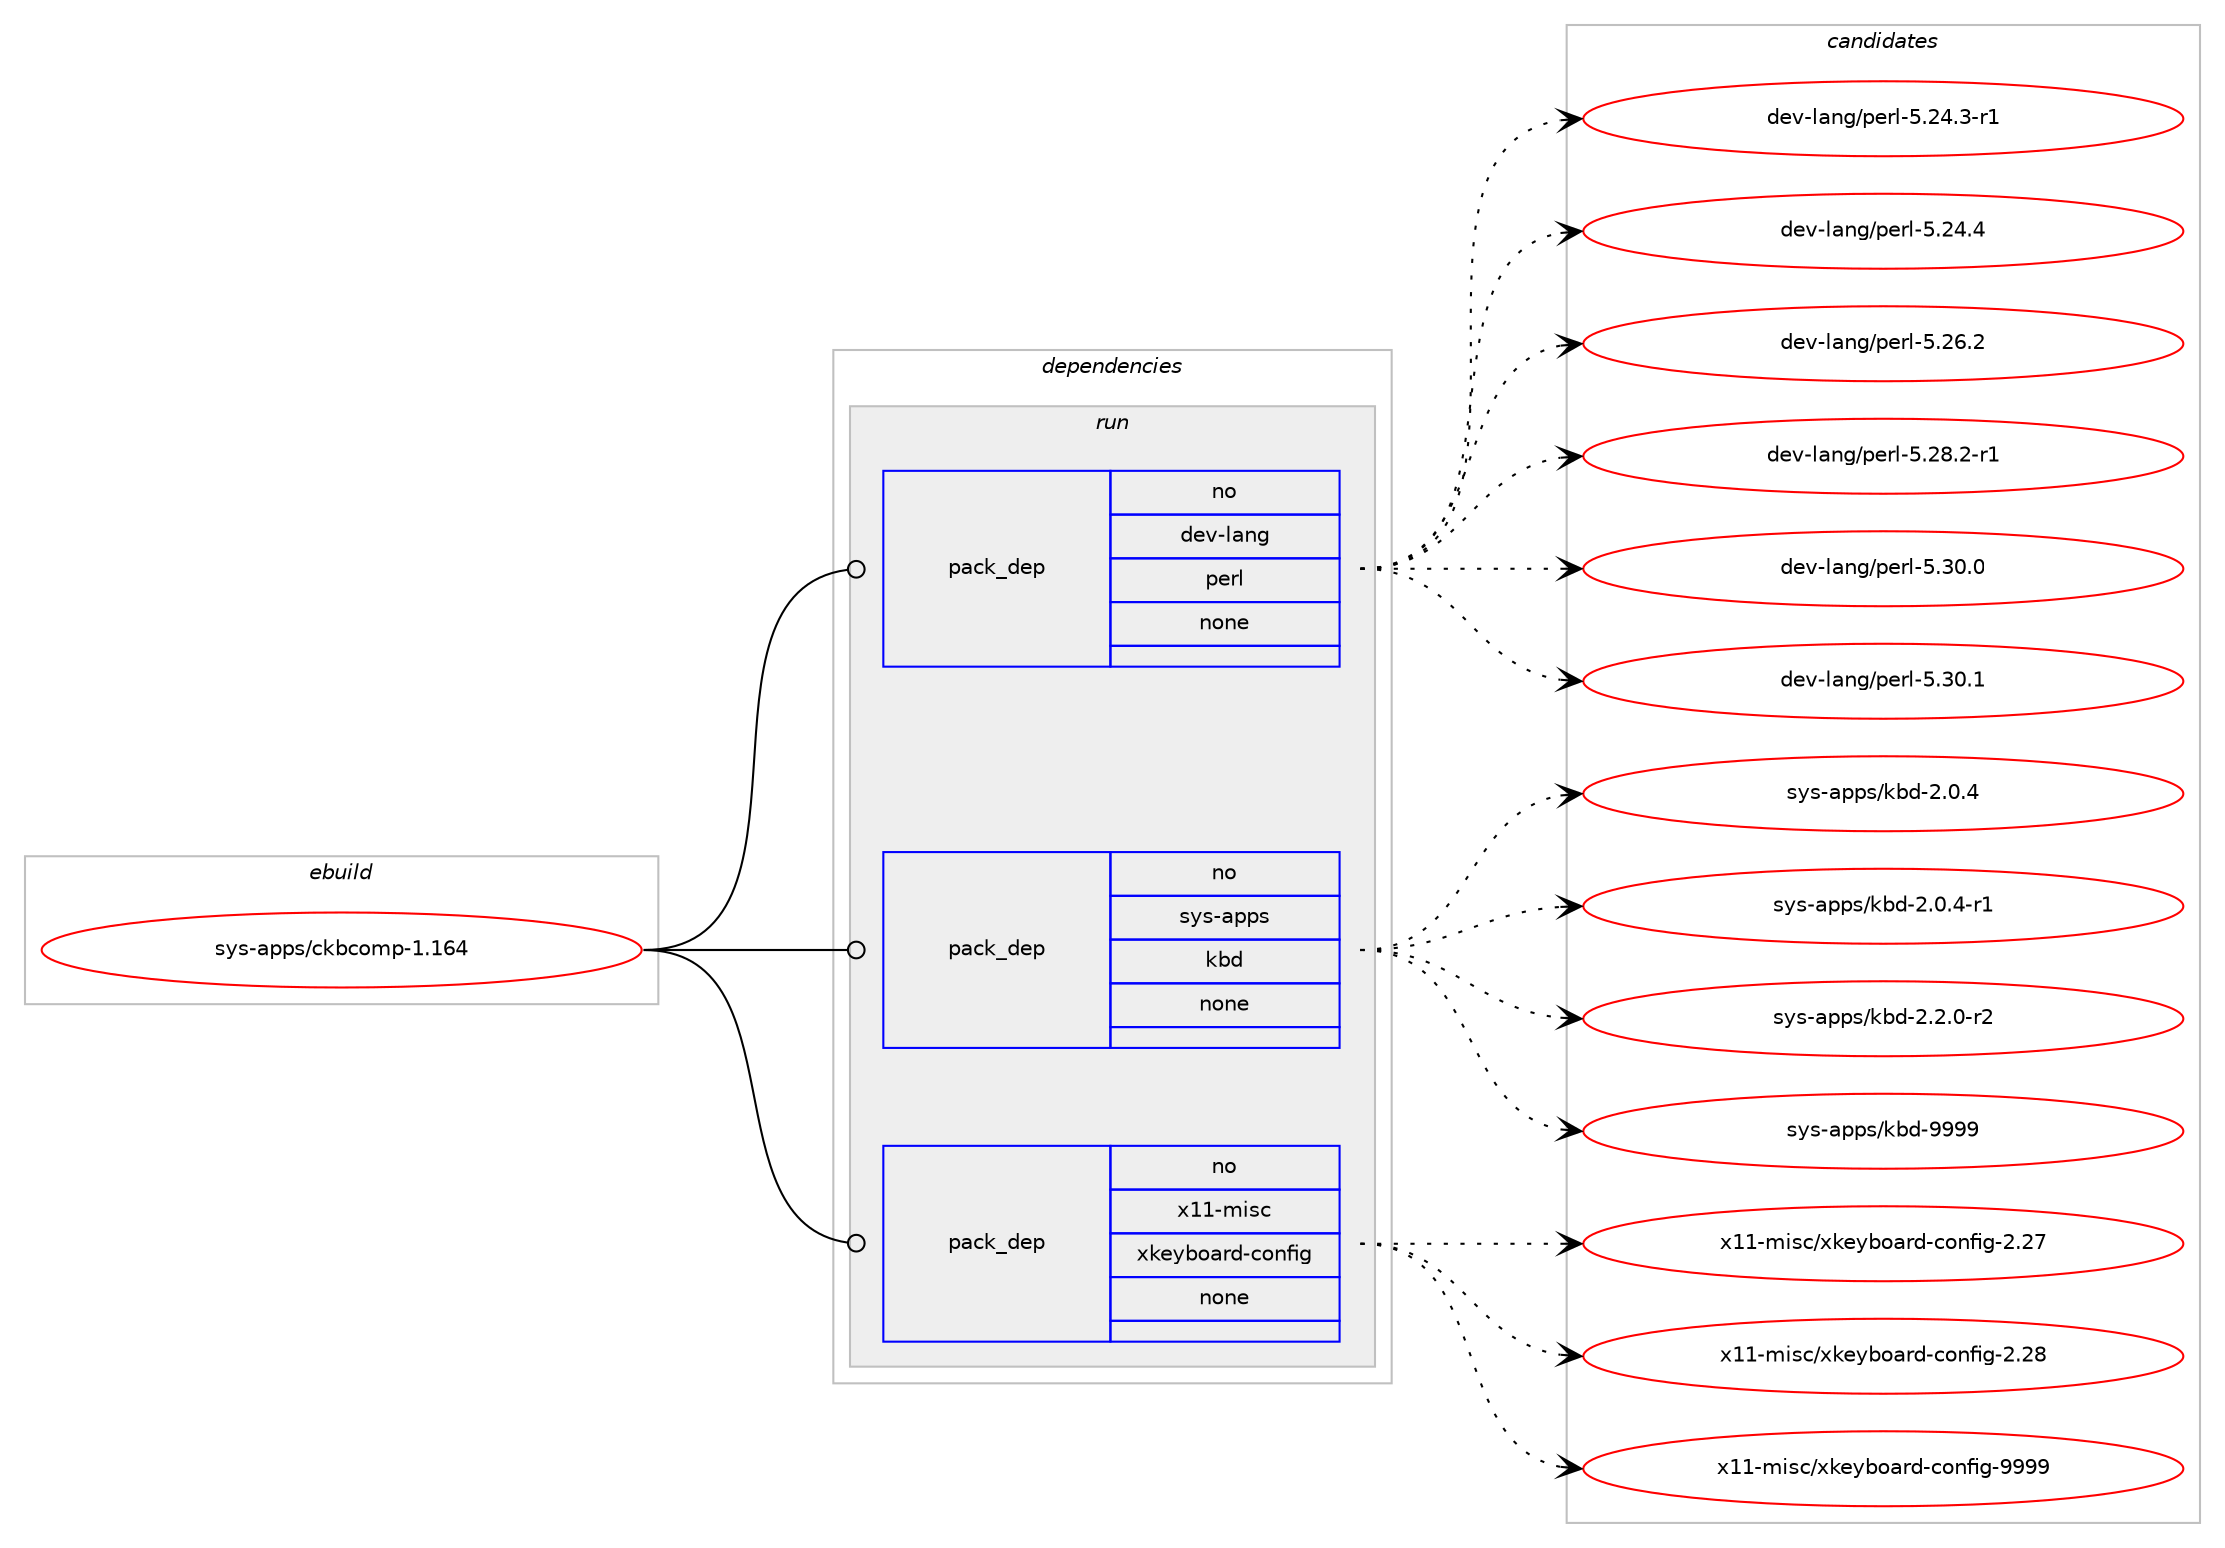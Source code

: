 digraph prolog {

# *************
# Graph options
# *************

newrank=true;
concentrate=true;
compound=true;
graph [rankdir=LR,fontname=Helvetica,fontsize=10,ranksep=1.5];#, ranksep=2.5, nodesep=0.2];
edge  [arrowhead=vee];
node  [fontname=Helvetica,fontsize=10];

# **********
# The ebuild
# **********

subgraph cluster_leftcol {
color=gray;
rank=same;
label=<<i>ebuild</i>>;
id [label="sys-apps/ckbcomp-1.164", color=red, width=4, href="../sys-apps/ckbcomp-1.164.svg"];
}

# ****************
# The dependencies
# ****************

subgraph cluster_midcol {
color=gray;
label=<<i>dependencies</i>>;
subgraph cluster_compile {
fillcolor="#eeeeee";
style=filled;
label=<<i>compile</i>>;
}
subgraph cluster_compileandrun {
fillcolor="#eeeeee";
style=filled;
label=<<i>compile and run</i>>;
}
subgraph cluster_run {
fillcolor="#eeeeee";
style=filled;
label=<<i>run</i>>;
subgraph pack648214 {
dependency873824 [label=<<TABLE BORDER="0" CELLBORDER="1" CELLSPACING="0" CELLPADDING="4" WIDTH="220"><TR><TD ROWSPAN="6" CELLPADDING="30">pack_dep</TD></TR><TR><TD WIDTH="110">no</TD></TR><TR><TD>dev-lang</TD></TR><TR><TD>perl</TD></TR><TR><TD>none</TD></TR><TR><TD></TD></TR></TABLE>>, shape=none, color=blue];
}
id:e -> dependency873824:w [weight=20,style="solid",arrowhead="odot"];
subgraph pack648215 {
dependency873825 [label=<<TABLE BORDER="0" CELLBORDER="1" CELLSPACING="0" CELLPADDING="4" WIDTH="220"><TR><TD ROWSPAN="6" CELLPADDING="30">pack_dep</TD></TR><TR><TD WIDTH="110">no</TD></TR><TR><TD>sys-apps</TD></TR><TR><TD>kbd</TD></TR><TR><TD>none</TD></TR><TR><TD></TD></TR></TABLE>>, shape=none, color=blue];
}
id:e -> dependency873825:w [weight=20,style="solid",arrowhead="odot"];
subgraph pack648216 {
dependency873826 [label=<<TABLE BORDER="0" CELLBORDER="1" CELLSPACING="0" CELLPADDING="4" WIDTH="220"><TR><TD ROWSPAN="6" CELLPADDING="30">pack_dep</TD></TR><TR><TD WIDTH="110">no</TD></TR><TR><TD>x11-misc</TD></TR><TR><TD>xkeyboard-config</TD></TR><TR><TD>none</TD></TR><TR><TD></TD></TR></TABLE>>, shape=none, color=blue];
}
id:e -> dependency873826:w [weight=20,style="solid",arrowhead="odot"];
}
}

# **************
# The candidates
# **************

subgraph cluster_choices {
rank=same;
color=gray;
label=<<i>candidates</i>>;

subgraph choice648214 {
color=black;
nodesep=1;
choice100101118451089711010347112101114108455346505246514511449 [label="dev-lang/perl-5.24.3-r1", color=red, width=4,href="../dev-lang/perl-5.24.3-r1.svg"];
choice10010111845108971101034711210111410845534650524652 [label="dev-lang/perl-5.24.4", color=red, width=4,href="../dev-lang/perl-5.24.4.svg"];
choice10010111845108971101034711210111410845534650544650 [label="dev-lang/perl-5.26.2", color=red, width=4,href="../dev-lang/perl-5.26.2.svg"];
choice100101118451089711010347112101114108455346505646504511449 [label="dev-lang/perl-5.28.2-r1", color=red, width=4,href="../dev-lang/perl-5.28.2-r1.svg"];
choice10010111845108971101034711210111410845534651484648 [label="dev-lang/perl-5.30.0", color=red, width=4,href="../dev-lang/perl-5.30.0.svg"];
choice10010111845108971101034711210111410845534651484649 [label="dev-lang/perl-5.30.1", color=red, width=4,href="../dev-lang/perl-5.30.1.svg"];
dependency873824:e -> choice100101118451089711010347112101114108455346505246514511449:w [style=dotted,weight="100"];
dependency873824:e -> choice10010111845108971101034711210111410845534650524652:w [style=dotted,weight="100"];
dependency873824:e -> choice10010111845108971101034711210111410845534650544650:w [style=dotted,weight="100"];
dependency873824:e -> choice100101118451089711010347112101114108455346505646504511449:w [style=dotted,weight="100"];
dependency873824:e -> choice10010111845108971101034711210111410845534651484648:w [style=dotted,weight="100"];
dependency873824:e -> choice10010111845108971101034711210111410845534651484649:w [style=dotted,weight="100"];
}
subgraph choice648215 {
color=black;
nodesep=1;
choice11512111545971121121154710798100455046484652 [label="sys-apps/kbd-2.0.4", color=red, width=4,href="../sys-apps/kbd-2.0.4.svg"];
choice115121115459711211211547107981004550464846524511449 [label="sys-apps/kbd-2.0.4-r1", color=red, width=4,href="../sys-apps/kbd-2.0.4-r1.svg"];
choice115121115459711211211547107981004550465046484511450 [label="sys-apps/kbd-2.2.0-r2", color=red, width=4,href="../sys-apps/kbd-2.2.0-r2.svg"];
choice115121115459711211211547107981004557575757 [label="sys-apps/kbd-9999", color=red, width=4,href="../sys-apps/kbd-9999.svg"];
dependency873825:e -> choice11512111545971121121154710798100455046484652:w [style=dotted,weight="100"];
dependency873825:e -> choice115121115459711211211547107981004550464846524511449:w [style=dotted,weight="100"];
dependency873825:e -> choice115121115459711211211547107981004550465046484511450:w [style=dotted,weight="100"];
dependency873825:e -> choice115121115459711211211547107981004557575757:w [style=dotted,weight="100"];
}
subgraph choice648216 {
color=black;
nodesep=1;
choice1204949451091051159947120107101121981119711410045991111101021051034550465055 [label="x11-misc/xkeyboard-config-2.27", color=red, width=4,href="../x11-misc/xkeyboard-config-2.27.svg"];
choice1204949451091051159947120107101121981119711410045991111101021051034550465056 [label="x11-misc/xkeyboard-config-2.28", color=red, width=4,href="../x11-misc/xkeyboard-config-2.28.svg"];
choice1204949451091051159947120107101121981119711410045991111101021051034557575757 [label="x11-misc/xkeyboard-config-9999", color=red, width=4,href="../x11-misc/xkeyboard-config-9999.svg"];
dependency873826:e -> choice1204949451091051159947120107101121981119711410045991111101021051034550465055:w [style=dotted,weight="100"];
dependency873826:e -> choice1204949451091051159947120107101121981119711410045991111101021051034550465056:w [style=dotted,weight="100"];
dependency873826:e -> choice1204949451091051159947120107101121981119711410045991111101021051034557575757:w [style=dotted,weight="100"];
}
}

}
